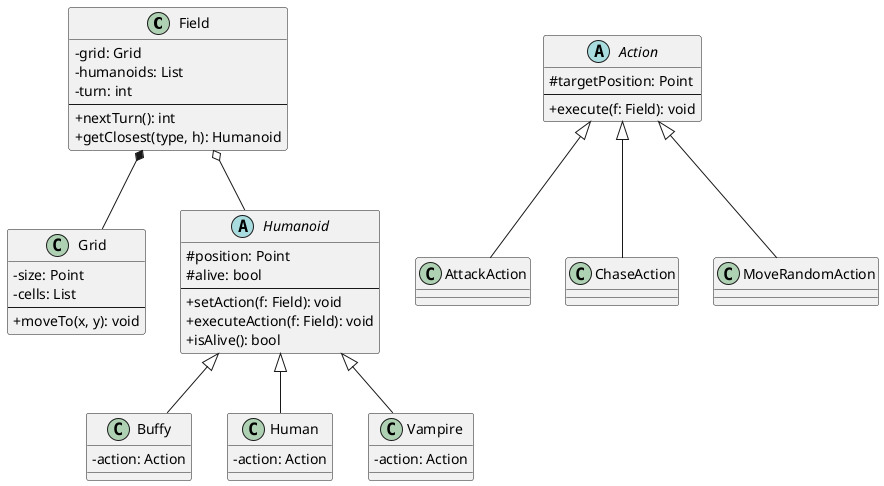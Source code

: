     @startuml
skinparam classAttributeIconSize 0

class Field {
    - grid: Grid
    - humanoids: List
    - turn: int
    ---
    + nextTurn(): int
    + getClosest(type, h): Humanoid
}

class Grid {
    - size: Point
    - cells: List
    ---
    + moveTo(x, y): void
}

abstract class Humanoid {
    # position: Point
    # alive: bool
    ---
    + setAction(f: Field): void
    + executeAction(f: Field): void
    + isAlive(): bool
}

class Buffy {
    - action: Action
}

class Human {
    - action: Action
}

class Vampire {
    - action: Action
}

Humanoid <|-- Buffy
Humanoid <|-- Human
Humanoid <|-- Vampire

abstract class Action {
    # targetPosition: Point
    ---
    + execute(f: Field): void
}

class AttackAction {
}

class ChaseAction {
}

class MoveRandomAction {
}


Action <|-- AttackAction
Action <|-- ChaseAction
Action <|-- MoveRandomAction

Field *-- Grid
Field o-- Humanoid

@enduml